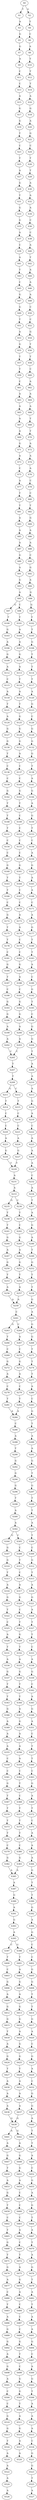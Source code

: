 strict digraph  {
	S0 -> S1 [ label = T ];
	S0 -> S2 [ label = G ];
	S1 -> S3 [ label = A ];
	S2 -> S4 [ label = T ];
	S3 -> S5 [ label = G ];
	S4 -> S6 [ label = C ];
	S5 -> S7 [ label = G ];
	S6 -> S8 [ label = A ];
	S7 -> S9 [ label = A ];
	S8 -> S10 [ label = T ];
	S9 -> S11 [ label = C ];
	S10 -> S12 [ label = T ];
	S11 -> S13 [ label = C ];
	S12 -> S14 [ label = T ];
	S13 -> S15 [ label = A ];
	S14 -> S16 [ label = A ];
	S15 -> S17 [ label = G ];
	S16 -> S18 [ label = G ];
	S17 -> S19 [ label = G ];
	S18 -> S20 [ label = A ];
	S19 -> S21 [ label = T ];
	S20 -> S22 [ label = G ];
	S21 -> S23 [ label = C ];
	S22 -> S24 [ label = C ];
	S23 -> S25 [ label = T ];
	S24 -> S26 [ label = T ];
	S25 -> S27 [ label = A ];
	S26 -> S28 [ label = T ];
	S27 -> S29 [ label = G ];
	S28 -> S30 [ label = A ];
	S29 -> S31 [ label = T ];
	S30 -> S32 [ label = A ];
	S31 -> S33 [ label = G ];
	S32 -> S34 [ label = A ];
	S33 -> S35 [ label = G ];
	S34 -> S36 [ label = C ];
	S35 -> S37 [ label = A ];
	S36 -> S38 [ label = C ];
	S37 -> S39 [ label = C ];
	S38 -> S40 [ label = A ];
	S39 -> S41 [ label = A ];
	S40 -> S42 [ label = T ];
	S41 -> S43 [ label = T ];
	S42 -> S44 [ label = A ];
	S43 -> S45 [ label = C ];
	S44 -> S46 [ label = A ];
	S45 -> S47 [ label = G ];
	S46 -> S48 [ label = A ];
	S47 -> S49 [ label = G ];
	S48 -> S50 [ label = C ];
	S49 -> S51 [ label = T ];
	S50 -> S52 [ label = C ];
	S51 -> S53 [ label = A ];
	S52 -> S54 [ label = G ];
	S53 -> S55 [ label = G ];
	S54 -> S56 [ label = T ];
	S55 -> S57 [ label = T ];
	S56 -> S58 [ label = T ];
	S57 -> S59 [ label = T ];
	S58 -> S60 [ label = C ];
	S59 -> S61 [ label = C ];
	S60 -> S62 [ label = A ];
	S61 -> S63 [ label = A ];
	S62 -> S64 [ label = A ];
	S63 -> S65 [ label = A ];
	S64 -> S66 [ label = A ];
	S65 -> S67 [ label = A ];
	S66 -> S68 [ label = T ];
	S67 -> S69 [ label = A ];
	S68 -> S70 [ label = T ];
	S69 -> S71 [ label = G ];
	S70 -> S72 [ label = A ];
	S71 -> S73 [ label = A ];
	S72 -> S74 [ label = A ];
	S73 -> S75 [ label = C ];
	S74 -> S76 [ label = A ];
	S75 -> S77 [ label = A ];
	S76 -> S78 [ label = C ];
	S77 -> S79 [ label = T ];
	S78 -> S80 [ label = C ];
	S79 -> S81 [ label = T ];
	S80 -> S82 [ label = T ];
	S81 -> S83 [ label = A ];
	S82 -> S84 [ label = G ];
	S83 -> S85 [ label = A ];
	S84 -> S86 [ label = A ];
	S85 -> S87 [ label = A ];
	S86 -> S88 [ label = A ];
	S87 -> S89 [ label = G ];
	S88 -> S90 [ label = C ];
	S89 -> S91 [ label = A ];
	S90 -> S92 [ label = G ];
	S91 -> S93 [ label = G ];
	S92 -> S94 [ label = A ];
	S93 -> S95 [ label = A ];
	S94 -> S96 [ label = G ];
	S95 -> S97 [ label = G ];
	S95 -> S98 [ label = C ];
	S96 -> S99 [ label = G ];
	S97 -> S100 [ label = T ];
	S98 -> S101 [ label = T ];
	S99 -> S102 [ label = T ];
	S100 -> S103 [ label = G ];
	S101 -> S104 [ label = A ];
	S102 -> S105 [ label = T ];
	S103 -> S106 [ label = A ];
	S104 -> S107 [ label = A ];
	S105 -> S108 [ label = G ];
	S106 -> S109 [ label = G ];
	S107 -> S110 [ label = G ];
	S108 -> S111 [ label = T ];
	S109 -> S112 [ label = A ];
	S110 -> S113 [ label = A ];
	S111 -> S114 [ label = T ];
	S112 -> S115 [ label = C ];
	S113 -> S116 [ label = T ];
	S114 -> S117 [ label = T ];
	S115 -> S118 [ label = A ];
	S116 -> S119 [ label = A ];
	S117 -> S120 [ label = A ];
	S118 -> S121 [ label = T ];
	S119 -> S122 [ label = T ];
	S120 -> S123 [ label = G ];
	S121 -> S124 [ label = A ];
	S122 -> S125 [ label = G ];
	S123 -> S126 [ label = C ];
	S124 -> S127 [ label = G ];
	S125 -> S128 [ label = G ];
	S126 -> S129 [ label = G ];
	S127 -> S130 [ label = G ];
	S128 -> S131 [ label = G ];
	S129 -> S132 [ label = G ];
	S130 -> S133 [ label = T ];
	S131 -> S134 [ label = A ];
	S132 -> S135 [ label = G ];
	S133 -> S136 [ label = C ];
	S134 -> S137 [ label = C ];
	S135 -> S138 [ label = T ];
	S136 -> S139 [ label = C ];
	S137 -> S140 [ label = C ];
	S138 -> S141 [ label = A ];
	S139 -> S142 [ label = G ];
	S140 -> S143 [ label = G ];
	S141 -> S144 [ label = G ];
	S142 -> S145 [ label = T ];
	S143 -> S146 [ label = T ];
	S144 -> S147 [ label = A ];
	S145 -> S148 [ label = T ];
	S146 -> S149 [ label = C ];
	S147 -> S150 [ label = G ];
	S148 -> S151 [ label = T ];
	S149 -> S152 [ label = C ];
	S150 -> S153 [ label = T ];
	S151 -> S154 [ label = C ];
	S152 -> S155 [ label = C ];
	S153 -> S156 [ label = C ];
	S154 -> S157 [ label = C ];
	S155 -> S158 [ label = C ];
	S156 -> S159 [ label = A ];
	S157 -> S160 [ label = G ];
	S158 -> S161 [ label = G ];
	S159 -> S162 [ label = G ];
	S160 -> S163 [ label = T ];
	S161 -> S164 [ label = T ];
	S162 -> S165 [ label = A ];
	S163 -> S166 [ label = T ];
	S164 -> S167 [ label = C ];
	S165 -> S168 [ label = A ];
	S166 -> S169 [ label = C ];
	S167 -> S170 [ label = C ];
	S168 -> S171 [ label = C ];
	S169 -> S172 [ label = G ];
	S170 -> S173 [ label = A ];
	S171 -> S174 [ label = A ];
	S172 -> S175 [ label = T ];
	S173 -> S176 [ label = A ];
	S174 -> S177 [ label = G ];
	S175 -> S178 [ label = T ];
	S176 -> S179 [ label = C ];
	S177 -> S180 [ label = T ];
	S178 -> S181 [ label = C ];
	S179 -> S182 [ label = C ];
	S180 -> S183 [ label = T ];
	S181 -> S184 [ label = G ];
	S182 -> S185 [ label = G ];
	S183 -> S186 [ label = A ];
	S184 -> S187 [ label = T ];
	S185 -> S188 [ label = A ];
	S186 -> S189 [ label = C ];
	S187 -> S190 [ label = C ];
	S188 -> S191 [ label = C ];
	S189 -> S192 [ label = G ];
	S190 -> S193 [ label = G ];
	S191 -> S194 [ label = G ];
	S192 -> S195 [ label = T ];
	S193 -> S196 [ label = G ];
	S194 -> S197 [ label = G ];
	S195 -> S198 [ label = C ];
	S196 -> S199 [ label = A ];
	S197 -> S200 [ label = A ];
	S198 -> S201 [ label = G ];
	S199 -> S202 [ label = A ];
	S200 -> S203 [ label = A ];
	S201 -> S204 [ label = G ];
	S202 -> S205 [ label = C ];
	S203 -> S205 [ label = C ];
	S204 -> S206 [ label = T ];
	S205 -> S207 [ label = T ];
	S206 -> S208 [ label = A ];
	S207 -> S209 [ label = T ];
	S208 -> S210 [ label = A ];
	S209 -> S211 [ label = G ];
	S209 -> S212 [ label = C ];
	S210 -> S213 [ label = A ];
	S211 -> S214 [ label = T ];
	S212 -> S215 [ label = T ];
	S213 -> S216 [ label = G ];
	S214 -> S217 [ label = C ];
	S215 -> S218 [ label = C ];
	S216 -> S219 [ label = A ];
	S217 -> S220 [ label = C ];
	S218 -> S221 [ label = C ];
	S219 -> S222 [ label = C ];
	S220 -> S223 [ label = A ];
	S221 -> S224 [ label = A ];
	S222 -> S225 [ label = A ];
	S223 -> S226 [ label = G ];
	S224 -> S227 [ label = G ];
	S225 -> S228 [ label = A ];
	S226 -> S229 [ label = T ];
	S227 -> S229 [ label = T ];
	S228 -> S230 [ label = A ];
	S229 -> S231 [ label = A ];
	S230 -> S232 [ label = C ];
	S231 -> S233 [ label = A ];
	S232 -> S234 [ label = A ];
	S233 -> S235 [ label = G ];
	S233 -> S236 [ label = C ];
	S234 -> S237 [ label = T ];
	S235 -> S238 [ label = T ];
	S236 -> S239 [ label = T ];
	S237 -> S240 [ label = A ];
	S238 -> S241 [ label = T ];
	S239 -> S242 [ label = C ];
	S240 -> S243 [ label = G ];
	S241 -> S244 [ label = G ];
	S242 -> S245 [ label = G ];
	S243 -> S246 [ label = A ];
	S244 -> S247 [ label = A ];
	S245 -> S248 [ label = A ];
	S246 -> S249 [ label = T ];
	S247 -> S250 [ label = G ];
	S248 -> S251 [ label = G ];
	S249 -> S252 [ label = G ];
	S250 -> S253 [ label = T ];
	S251 -> S254 [ label = T ];
	S252 -> S255 [ label = T ];
	S253 -> S256 [ label = A ];
	S254 -> S257 [ label = A ];
	S255 -> S258 [ label = T ];
	S256 -> S259 [ label = A ];
	S257 -> S259 [ label = A ];
	S258 -> S260 [ label = G ];
	S259 -> S261 [ label = C ];
	S260 -> S262 [ label = A ];
	S261 -> S263 [ label = G ];
	S261 -> S264 [ label = C ];
	S262 -> S265 [ label = G ];
	S263 -> S266 [ label = T ];
	S264 -> S267 [ label = A ];
	S265 -> S268 [ label = G ];
	S266 -> S269 [ label = C ];
	S267 -> S270 [ label = C ];
	S268 -> S271 [ label = T ];
	S269 -> S272 [ label = G ];
	S270 -> S273 [ label = G ];
	S271 -> S274 [ label = T ];
	S272 -> S275 [ label = A ];
	S273 -> S276 [ label = A ];
	S274 -> S277 [ label = T ];
	S275 -> S278 [ label = C ];
	S276 -> S279 [ label = C ];
	S277 -> S280 [ label = A ];
	S278 -> S281 [ label = T ];
	S279 -> S282 [ label = T ];
	S280 -> S283 [ label = C ];
	S281 -> S284 [ label = A ];
	S282 -> S284 [ label = A ];
	S283 -> S285 [ label = G ];
	S284 -> S286 [ label = C ];
	S285 -> S287 [ label = T ];
	S286 -> S288 [ label = A ];
	S287 -> S289 [ label = A ];
	S288 -> S290 [ label = T ];
	S289 -> S291 [ label = A ];
	S290 -> S292 [ label = G ];
	S291 -> S293 [ label = G ];
	S292 -> S294 [ label = G ];
	S293 -> S295 [ label = T ];
	S294 -> S296 [ label = G ];
	S295 -> S297 [ label = G ];
	S296 -> S298 [ label = T ];
	S297 -> S299 [ label = T ];
	S298 -> S300 [ label = A ];
	S299 -> S301 [ label = T ];
	S300 -> S302 [ label = A ];
	S301 -> S303 [ label = A ];
	S302 -> S304 [ label = G ];
	S302 -> S305 [ label = C ];
	S303 -> S306 [ label = T ];
	S304 -> S307 [ label = G ];
	S305 -> S308 [ label = C ];
	S306 -> S309 [ label = C ];
	S307 -> S310 [ label = G ];
	S308 -> S311 [ label = T ];
	S309 -> S312 [ label = G ];
	S310 -> S313 [ label = T ];
	S311 -> S314 [ label = C ];
	S312 -> S315 [ label = T ];
	S313 -> S316 [ label = A ];
	S314 -> S317 [ label = A ];
	S315 -> S318 [ label = A ];
	S316 -> S319 [ label = G ];
	S317 -> S320 [ label = G ];
	S318 -> S321 [ label = G ];
	S319 -> S322 [ label = T ];
	S320 -> S323 [ label = C ];
	S321 -> S324 [ label = A ];
	S322 -> S325 [ label = C ];
	S323 -> S326 [ label = T ];
	S324 -> S327 [ label = T ];
	S325 -> S328 [ label = A ];
	S326 -> S329 [ label = G ];
	S327 -> S330 [ label = T ];
	S328 -> S331 [ label = T ];
	S329 -> S332 [ label = T ];
	S330 -> S333 [ label = C ];
	S331 -> S334 [ label = A ];
	S332 -> S335 [ label = A ];
	S333 -> S336 [ label = A ];
	S334 -> S337 [ label = G ];
	S335 -> S338 [ label = G ];
	S336 -> S339 [ label = G ];
	S337 -> S340 [ label = T ];
	S338 -> S341 [ label = T ];
	S339 -> S342 [ label = C ];
	S340 -> S343 [ label = T ];
	S341 -> S344 [ label = T ];
	S342 -> S345 [ label = A ];
	S343 -> S346 [ label = G ];
	S344 -> S347 [ label = A ];
	S345 -> S348 [ label = G ];
	S346 -> S349 [ label = A ];
	S347 -> S350 [ label = G ];
	S348 -> S351 [ label = A ];
	S349 -> S352 [ label = A ];
	S350 -> S353 [ label = A ];
	S351 -> S354 [ label = C ];
	S352 -> S355 [ label = A ];
	S353 -> S356 [ label = A ];
	S354 -> S357 [ label = T ];
	S355 -> S358 [ label = C ];
	S356 -> S359 [ label = A ];
	S357 -> S360 [ label = T ];
	S358 -> S361 [ label = C ];
	S359 -> S362 [ label = C ];
	S360 -> S363 [ label = C ];
	S361 -> S364 [ label = G ];
	S362 -> S365 [ label = T ];
	S363 -> S366 [ label = G ];
	S364 -> S367 [ label = T ];
	S365 -> S368 [ label = C ];
	S366 -> S369 [ label = A ];
	S367 -> S370 [ label = T ];
	S368 -> S371 [ label = T ];
	S369 -> S372 [ label = T ];
	S370 -> S373 [ label = T ];
	S371 -> S374 [ label = T ];
	S372 -> S375 [ label = C ];
	S373 -> S376 [ label = T ];
	S374 -> S377 [ label = T ];
	S375 -> S378 [ label = A ];
	S376 -> S379 [ label = C ];
	S377 -> S380 [ label = C ];
	S378 -> S381 [ label = A ];
	S379 -> S382 [ label = G ];
	S380 -> S383 [ label = G ];
	S381 -> S384 [ label = A ];
	S382 -> S385 [ label = A ];
	S383 -> S385 [ label = A ];
	S384 -> S386 [ label = G ];
	S385 -> S387 [ label = A ];
	S386 -> S388 [ label = T ];
	S387 -> S389 [ label = G ];
	S388 -> S390 [ label = T ];
	S389 -> S391 [ label = A ];
	S390 -> S392 [ label = G ];
	S391 -> S393 [ label = G ];
	S392 -> S394 [ label = A ];
	S393 -> S395 [ label = A ];
	S394 -> S396 [ label = G ];
	S395 -> S397 [ label = C ];
	S395 -> S398 [ label = G ];
	S396 -> S399 [ label = C ];
	S397 -> S400 [ label = T ];
	S398 -> S401 [ label = T ];
	S399 -> S402 [ label = C ];
	S400 -> S403 [ label = C ];
	S401 -> S404 [ label = A ];
	S402 -> S405 [ label = G ];
	S403 -> S406 [ label = G ];
	S404 -> S407 [ label = G ];
	S405 -> S408 [ label = G ];
	S406 -> S409 [ label = A ];
	S407 -> S410 [ label = A ];
	S408 -> S411 [ label = T ];
	S409 -> S412 [ label = G ];
	S410 -> S413 [ label = G ];
	S411 -> S414 [ label = T ];
	S412 -> S415 [ label = G ];
	S413 -> S416 [ label = G ];
	S414 -> S417 [ label = G ];
	S415 -> S418 [ label = T ];
	S416 -> S419 [ label = A ];
	S417 -> S420 [ label = A ];
	S418 -> S421 [ label = A ];
	S419 -> S422 [ label = G ];
	S420 -> S423 [ label = C ];
	S421 -> S424 [ label = G ];
	S422 -> S425 [ label = G ];
	S423 -> S426 [ label = G ];
	S424 -> S427 [ label = T ];
	S425 -> S428 [ label = T ];
	S426 -> S429 [ label = A ];
	S427 -> S430 [ label = A ];
	S428 -> S431 [ label = A ];
	S429 -> S432 [ label = C ];
	S430 -> S433 [ label = A ];
	S431 -> S434 [ label = A ];
	S432 -> S435 [ label = G ];
	S433 -> S436 [ label = A ];
	S434 -> S437 [ label = A ];
	S435 -> S438 [ label = G ];
	S436 -> S439 [ label = G ];
	S437 -> S439 [ label = G ];
	S438 -> S440 [ label = A ];
	S439 -> S441 [ label = A ];
	S439 -> S442 [ label = G ];
	S440 -> S443 [ label = T ];
	S441 -> S444 [ label = A ];
	S442 -> S445 [ label = A ];
	S443 -> S446 [ label = T ];
	S444 -> S447 [ label = G ];
	S445 -> S448 [ label = G ];
	S446 -> S449 [ label = A ];
	S447 -> S450 [ label = T ];
	S448 -> S451 [ label = G ];
	S449 -> S452 [ label = C ];
	S450 -> S453 [ label = A ];
	S451 -> S454 [ label = A ];
	S452 -> S455 [ label = G ];
	S453 -> S456 [ label = G ];
	S454 -> S457 [ label = C ];
	S455 -> S458 [ label = A ];
	S456 -> S459 [ label = T ];
	S457 -> S460 [ label = C ];
	S458 -> S461 [ label = G ];
	S459 -> S462 [ label = C ];
	S460 -> S463 [ label = C ];
	S461 -> S464 [ label = T ];
	S462 -> S465 [ label = T ];
	S463 -> S466 [ label = A ];
	S464 -> S467 [ label = A ];
	S465 -> S468 [ label = G ];
	S466 -> S469 [ label = C ];
	S467 -> S470 [ label = T ];
	S468 -> S471 [ label = T ];
	S469 -> S472 [ label = T ];
	S470 -> S473 [ label = A ];
	S471 -> S474 [ label = G ];
	S472 -> S475 [ label = A ];
	S473 -> S476 [ label = G ];
	S474 -> S477 [ label = A ];
	S475 -> S478 [ label = G ];
	S476 -> S479 [ label = T ];
	S477 -> S480 [ label = C ];
	S478 -> S481 [ label = A ];
	S479 -> S482 [ label = A ];
	S480 -> S483 [ label = T ];
	S481 -> S484 [ label = C ];
	S482 -> S485 [ label = T ];
	S483 -> S486 [ label = A ];
	S484 -> S487 [ label = C ];
	S485 -> S488 [ label = A ];
	S486 -> S489 [ label = G ];
	S487 -> S490 [ label = C ];
	S488 -> S491 [ label = A ];
	S489 -> S492 [ label = G ];
	S490 -> S493 [ label = G ];
	S491 -> S494 [ label = G ];
	S492 -> S495 [ label = A ];
	S493 -> S496 [ label = T ];
	S494 -> S497 [ label = C ];
	S495 -> S498 [ label = G ];
	S496 -> S499 [ label = C ];
	S497 -> S500 [ label = A ];
	S498 -> S501 [ label = A ];
	S499 -> S502 [ label = G ];
	S500 -> S503 [ label = G ];
	S501 -> S504 [ label = C ];
	S502 -> S505 [ label = G ];
	S503 -> S506 [ label = T ];
	S504 -> S507 [ label = C ];
	S505 -> S508 [ label = T ];
	S506 -> S509 [ label = A ];
	S507 -> S510 [ label = G ];
	S508 -> S511 [ label = A ];
	S509 -> S512 [ label = A ];
	S510 -> S513 [ label = G ];
	S511 -> S514 [ label = G ];
	S512 -> S515 [ label = A ];
	S513 -> S516 [ label = T ];
	S514 -> S517 [ label = A ];
	S515 -> S518 [ label = C ];
	S516 -> S519 [ label = A ];
	S517 -> S520 [ label = A ];
	S518 -> S521 [ label = G ];
	S519 -> S522 [ label = A ];
	S521 -> S523 [ label = G ];
	S522 -> S524 [ label = A ];
	S523 -> S525 [ label = T ];
	S524 -> S526 [ label = A ];
	S525 -> S527 [ label = A ];
}
